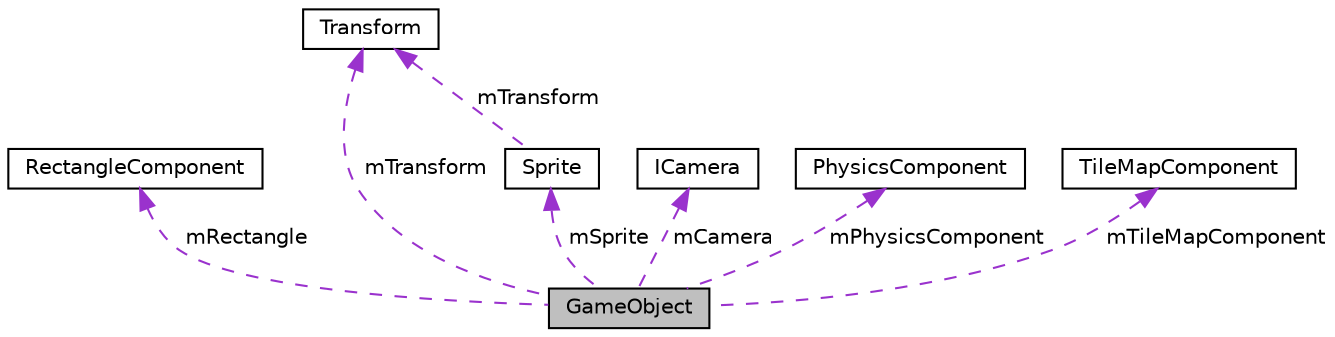 digraph "GameObject"
{
 // LATEX_PDF_SIZE
  edge [fontname="Helvetica",fontsize="10",labelfontname="Helvetica",labelfontsize="10"];
  node [fontname="Helvetica",fontsize="10",shape=record];
  Node1 [label="GameObject",height=0.2,width=0.4,color="black", fillcolor="grey75", style="filled", fontcolor="black",tooltip=" "];
  Node2 -> Node1 [dir="back",color="darkorchid3",fontsize="10",style="dashed",label=" mRectangle" ,fontname="Helvetica"];
  Node2 [label="RectangleComponent",height=0.2,width=0.4,color="black", fillcolor="white", style="filled",URL="$classRectangleComponent.html",tooltip=" "];
  Node3 -> Node1 [dir="back",color="darkorchid3",fontsize="10",style="dashed",label=" mSprite" ,fontname="Helvetica"];
  Node3 [label="Sprite",height=0.2,width=0.4,color="black", fillcolor="white", style="filled",URL="$classSprite.html",tooltip=" "];
  Node4 -> Node3 [dir="back",color="darkorchid3",fontsize="10",style="dashed",label=" mTransform" ,fontname="Helvetica"];
  Node4 [label="Transform",height=0.2,width=0.4,color="black", fillcolor="white", style="filled",URL="$classTransform.html",tooltip=" "];
  Node5 -> Node1 [dir="back",color="darkorchid3",fontsize="10",style="dashed",label=" mCamera" ,fontname="Helvetica"];
  Node5 [label="ICamera",height=0.2,width=0.4,color="black", fillcolor="white", style="filled",URL="$classICamera.html",tooltip=" "];
  Node4 -> Node1 [dir="back",color="darkorchid3",fontsize="10",style="dashed",label=" mTransform" ,fontname="Helvetica"];
  Node6 -> Node1 [dir="back",color="darkorchid3",fontsize="10",style="dashed",label=" mPhysicsComponent" ,fontname="Helvetica"];
  Node6 [label="PhysicsComponent",height=0.2,width=0.4,color="black", fillcolor="white", style="filled",URL="$classPhysicsComponent.html",tooltip=" "];
  Node7 -> Node1 [dir="back",color="darkorchid3",fontsize="10",style="dashed",label=" mTileMapComponent" ,fontname="Helvetica"];
  Node7 [label="TileMapComponent",height=0.2,width=0.4,color="black", fillcolor="white", style="filled",URL="$classTileMapComponent.html",tooltip=" "];
}
